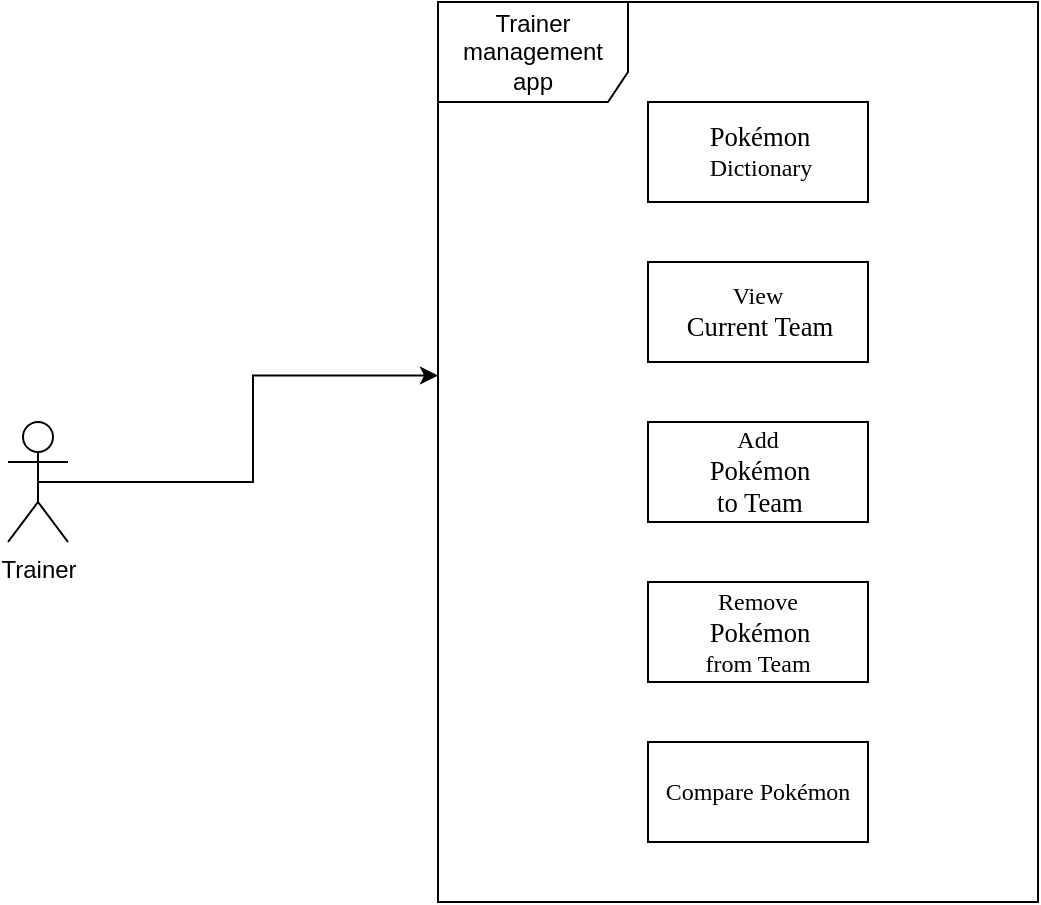 <mxfile version="21.7.0" type="device">
  <diagram name="Page-1" id="3gnwm2la9Z8hFk8wSL3c">
    <mxGraphModel dx="1434" dy="754" grid="1" gridSize="10" guides="1" tooltips="1" connect="1" arrows="1" fold="1" page="1" pageScale="1" pageWidth="850" pageHeight="1100" math="0" shadow="0">
      <root>
        <mxCell id="0" />
        <mxCell id="1" parent="0" />
        <mxCell id="07mK8UfJDtgHsKDwhqu_-16" style="edgeStyle=orthogonalEdgeStyle;rounded=0;orthogonalLoop=1;jettySize=auto;html=1;exitX=0.5;exitY=0.5;exitDx=0;exitDy=0;exitPerimeter=0;entryX=0;entryY=0.415;entryDx=0;entryDy=0;entryPerimeter=0;" parent="1" source="07mK8UfJDtgHsKDwhqu_-1" target="07mK8UfJDtgHsKDwhqu_-10" edge="1">
          <mxGeometry relative="1" as="geometry" />
        </mxCell>
        <mxCell id="07mK8UfJDtgHsKDwhqu_-1" value="Trainer&lt;br&gt;" style="shape=umlActor;verticalLabelPosition=bottom;verticalAlign=top;html=1;" parent="1" vertex="1">
          <mxGeometry x="180" y="320" width="30" height="60" as="geometry" />
        </mxCell>
        <mxCell id="07mK8UfJDtgHsKDwhqu_-10" value="Trainer management app" style="shape=umlFrame;whiteSpace=wrap;html=1;pointerEvents=0;width=95;height=50;" parent="1" vertex="1">
          <mxGeometry x="395" y="110" width="300" height="450" as="geometry" />
        </mxCell>
        <mxCell id="07mK8UfJDtgHsKDwhqu_-12" value="&lt;font face=&quot;Times New Roman&quot;&gt;View &lt;br&gt;&lt;/font&gt;&lt;div style=&quot;padding: 0px 0px 0px 2px;&quot;&gt;&lt;div style=&quot;color: rgb(0, 0, 0); font-family: &amp;quot;Consolas&amp;quot;; font-size: 10pt;&quot;&gt;&lt;p style=&quot;margin: 0px;&quot;&gt;&lt;font face=&quot;Times New Roman&quot;&gt;Current Team&lt;/font&gt;&lt;br&gt;&lt;/p&gt;&lt;/div&gt;&lt;/div&gt;" style="html=1;whiteSpace=wrap;" parent="1" vertex="1">
          <mxGeometry x="500" y="240" width="110" height="50" as="geometry" />
        </mxCell>
        <mxCell id="07mK8UfJDtgHsKDwhqu_-13" value="&lt;div style=&quot;padding: 0px 0px 0px 2px;&quot;&gt;&lt;div style=&quot;color: rgb(0, 0, 0); font-size: 10pt;&quot;&gt;&lt;p style=&quot;margin: 0px;&quot;&gt;&lt;font face=&quot;Times New Roman&quot;&gt;Pokémon&lt;/font&gt;&lt;/p&gt;&lt;/div&gt;&lt;/div&gt;&lt;font face=&quot;Times New Roman&quot;&gt;&amp;nbsp;Dictionary&lt;/font&gt;" style="html=1;whiteSpace=wrap;" parent="1" vertex="1">
          <mxGeometry x="500" y="160" width="110" height="50" as="geometry" />
        </mxCell>
        <mxCell id="07mK8UfJDtgHsKDwhqu_-14" value="&lt;font face=&quot;Times New Roman&quot;&gt;Add&lt;br&gt;&lt;/font&gt;&lt;div style=&quot;padding: 0px 0px 0px 2px;&quot;&gt;&lt;div style=&quot;color: rgb(0, 0, 0); font-size: 10pt;&quot;&gt;&lt;p style=&quot;margin: 0px;&quot;&gt;&lt;font face=&quot;Times New Roman&quot;&gt;Pokémon&lt;/font&gt;&lt;/p&gt;&lt;p style=&quot;margin: 0px;&quot;&gt;&lt;font face=&quot;Times New Roman&quot;&gt;to Team&lt;br&gt;&lt;/font&gt;&lt;/p&gt;&lt;/div&gt;&lt;/div&gt;" style="html=1;whiteSpace=wrap;" parent="1" vertex="1">
          <mxGeometry x="500" y="320" width="110" height="50" as="geometry" />
        </mxCell>
        <mxCell id="07mK8UfJDtgHsKDwhqu_-17" value="&lt;font face=&quot;Times New Roman&quot;&gt;Remove &lt;br&gt;&lt;/font&gt;&lt;div style=&quot;padding: 0px 0px 0px 2px;&quot;&gt;&lt;div style=&quot;color: rgb(0, 0, 0); font-size: 10pt;&quot;&gt;&lt;p style=&quot;margin: 0px;&quot;&gt;&lt;font face=&quot;Times New Roman&quot;&gt;Pokémon&lt;/font&gt;&lt;/p&gt;&lt;/div&gt;&lt;/div&gt;&lt;div&gt;&lt;font face=&quot;Times New Roman&quot;&gt;from Team&lt;br&gt;&lt;/font&gt;&lt;/div&gt;" style="html=1;whiteSpace=wrap;" parent="1" vertex="1">
          <mxGeometry x="500" y="400" width="110" height="50" as="geometry" />
        </mxCell>
        <mxCell id="07mK8UfJDtgHsKDwhqu_-18" value="&lt;font face=&quot;Times New Roman&quot;&gt;Compare Pokémon&lt;/font&gt;" style="html=1;whiteSpace=wrap;" parent="1" vertex="1">
          <mxGeometry x="500" y="480" width="110" height="50" as="geometry" />
        </mxCell>
      </root>
    </mxGraphModel>
  </diagram>
</mxfile>
